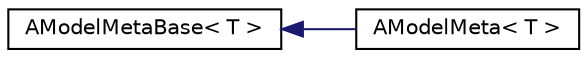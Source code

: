 digraph "Graphical Class Hierarchy"
{
 // LATEX_PDF_SIZE
  edge [fontname="Helvetica",fontsize="10",labelfontname="Helvetica",labelfontsize="10"];
  node [fontname="Helvetica",fontsize="10",shape=record];
  rankdir="LR";
  Node0 [label="AModelMetaBase\< T \>",height=0.2,width=0.4,color="black", fillcolor="white", style="filled",URL="$structAModelMetaBase.html",tooltip=" "];
  Node0 -> Node1 [dir="back",color="midnightblue",fontsize="10",style="solid",fontname="Helvetica"];
  Node1 [label="AModelMeta\< T \>",height=0.2,width=0.4,color="black", fillcolor="white", style="filled",URL="$structAModelMeta.html",tooltip="Defines model metadata (list of fields, name of appropriate sql table, etc...)"];
}
